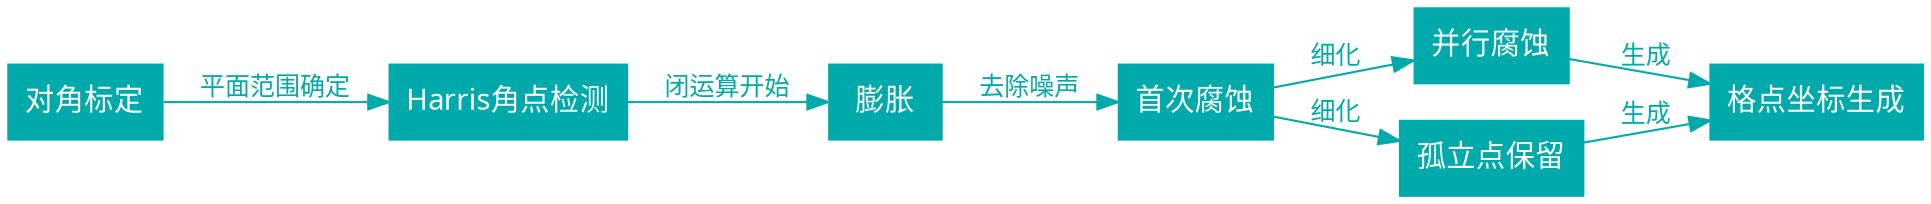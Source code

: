 digraph Reco{
	fontname = "MSYaHei";
	fontsize = 18;
	#label = "棋盘轮廓识别";
	rankdir = LR;
	rank = same
	edge [
		fontname = "SimHei",
		fontcolor = "#00AAAA",
		fontsize = 12;
		color = "#00AAAA"];
	node [
		fontname = "MSYaHei",
		fontcolor = white,
		fontsize = 14;
		shape = box,
		style = filled,
		color = "#00AAAA"];
	Cali [label="对角标定"];
	Divi [label="Harris角点检测"];
	Dila [label="膨胀"];
	Eros1 [label="首次腐蚀"];
	Eros2 [label="并行腐蚀"];
	Point [label="孤立点保留"];
	Matrix [label="格点坐标生成"];
	Cali -> Divi [label = "平面范围确定"];
	Divi -> Dila [label = "闭运算开始"];
	Dila -> Eros1 [label = "去除噪声"];
	Eros1 -> {Eros2,Point} [label = "细化"];
	{Eros2,Point} -> Matrix [label = "生成"];
}